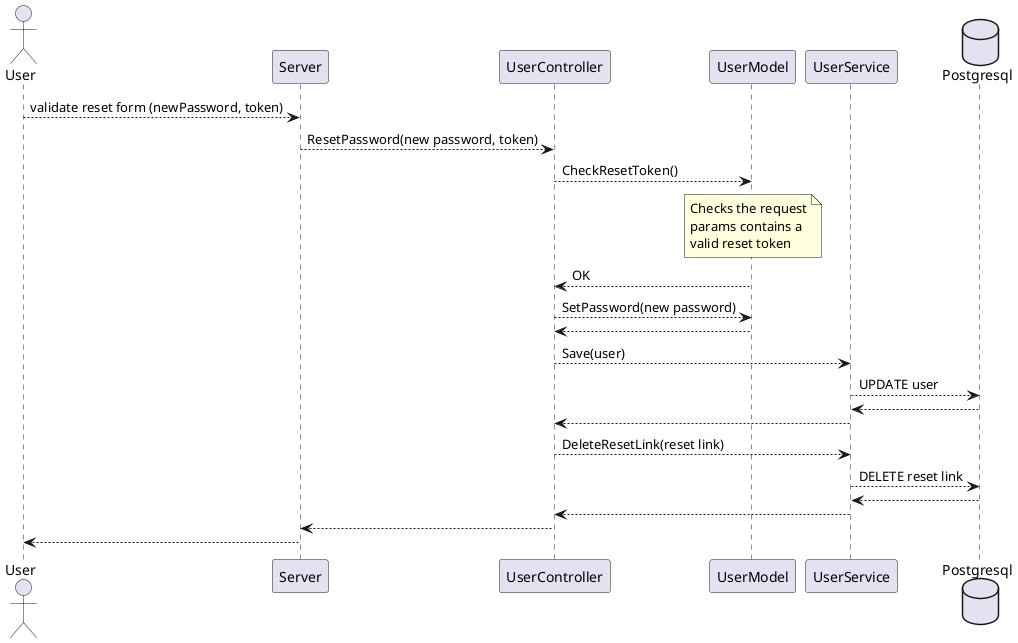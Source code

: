 @startuml
actor User
participant Server
participant UserController
participant UserModel
participant UserService
database Postgresql

User --> Server: validate reset form (newPassword, token)
Server --> UserController: ResetPassword(new password, token)
UserController --> UserModel: CheckResetToken()
note over UserModel
  Checks the request
  params contains a
  valid reset token
end note
UserController <-- UserModel: OK
UserController --> UserModel: SetPassword(new password)
UserController <-- UserModel
UserController --> UserService: Save(user)
UserService --> Postgresql: UPDATE user
UserService <-- Postgresql
UserController <-- UserService
UserController --> UserService: DeleteResetLink(reset link)
UserService --> Postgresql: DELETE reset link
UserService <-- Postgresql
UserController <-- UserService


Server <-- UserController
User <-- Server

@enduml
